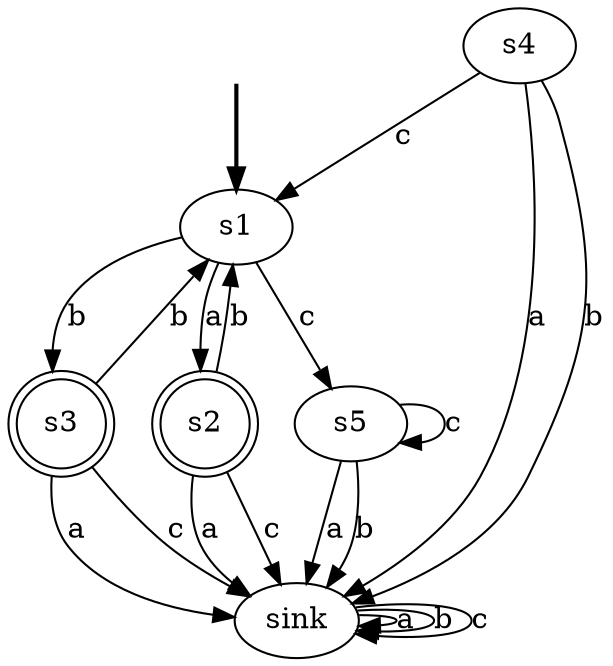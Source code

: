 digraph {
	fake [style=invisible]
	s3 [shape=doublecircle]
	s4
	sink
	s2 [shape=doublecircle]
	s5
	s1 [root=true]
	fake -> s1 [style=bold]
	s1 -> s2 [label=a]
	s1 -> s3 [label=b]
	s1 -> s5 [label=c]
	s2 -> s1 [label=b]
	s2 -> sink [label=a]
	s2 -> sink [label=c]
	s3 -> s1 [label=b]
	s3 -> sink [label=a]
	s3 -> sink [label=c]
	s4 -> s1 [label=c]
	s4 -> sink [label=a]
	s4 -> sink [label=b]
	s5 -> s5 [label=c]
	s5 -> sink [label=a]
	s5 -> sink [label=b]
	sink -> sink [label=a]
	sink -> sink [label=b]
	sink -> sink [label=c]
}
